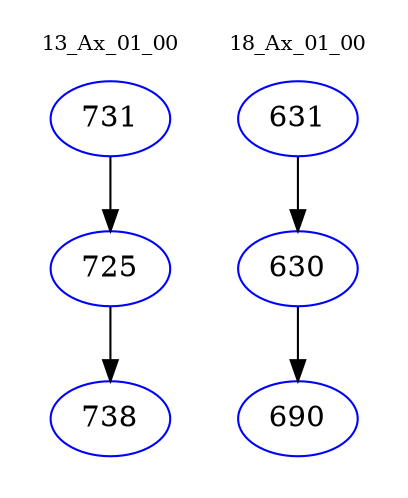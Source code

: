 digraph{
subgraph cluster_0 {
color = white
label = "13_Ax_01_00";
fontsize=10;
T0_731 [label="731", color="blue"]
T0_731 -> T0_725 [color="black"]
T0_725 [label="725", color="blue"]
T0_725 -> T0_738 [color="black"]
T0_738 [label="738", color="blue"]
}
subgraph cluster_1 {
color = white
label = "18_Ax_01_00";
fontsize=10;
T1_631 [label="631", color="blue"]
T1_631 -> T1_630 [color="black"]
T1_630 [label="630", color="blue"]
T1_630 -> T1_690 [color="black"]
T1_690 [label="690", color="blue"]
}
}
